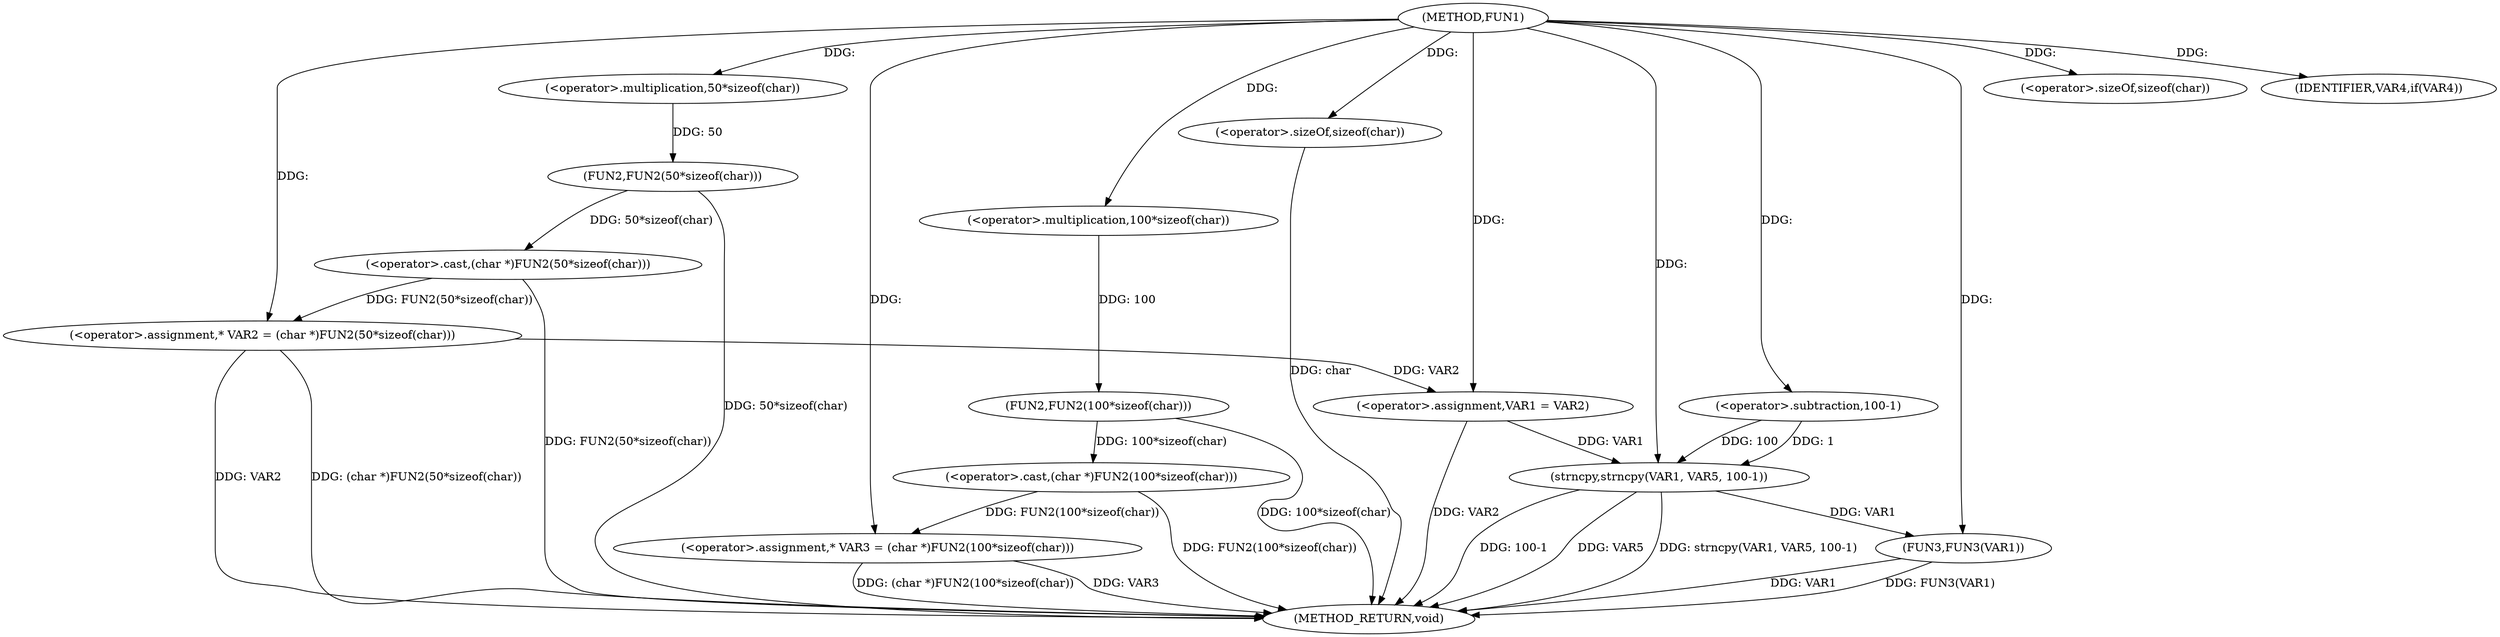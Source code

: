 digraph FUN1 {  
"1000100" [label = "(METHOD,FUN1)" ]
"1000139" [label = "(METHOD_RETURN,void)" ]
"1000104" [label = "(<operator>.assignment,* VAR2 = (char *)FUN2(50*sizeof(char)))" ]
"1000106" [label = "(<operator>.cast,(char *)FUN2(50*sizeof(char)))" ]
"1000108" [label = "(FUN2,FUN2(50*sizeof(char)))" ]
"1000109" [label = "(<operator>.multiplication,50*sizeof(char))" ]
"1000111" [label = "(<operator>.sizeOf,sizeof(char))" ]
"1000114" [label = "(<operator>.assignment,* VAR3 = (char *)FUN2(100*sizeof(char)))" ]
"1000116" [label = "(<operator>.cast,(char *)FUN2(100*sizeof(char)))" ]
"1000118" [label = "(FUN2,FUN2(100*sizeof(char)))" ]
"1000119" [label = "(<operator>.multiplication,100*sizeof(char))" ]
"1000121" [label = "(<operator>.sizeOf,sizeof(char))" ]
"1000124" [label = "(IDENTIFIER,VAR4,if(VAR4))" ]
"1000126" [label = "(<operator>.assignment,VAR1 = VAR2)" ]
"1000131" [label = "(strncpy,strncpy(VAR1, VAR5, 100-1))" ]
"1000134" [label = "(<operator>.subtraction,100-1)" ]
"1000137" [label = "(FUN3,FUN3(VAR1))" ]
  "1000106" -> "1000139"  [ label = "DDG: FUN2(50*sizeof(char))"] 
  "1000104" -> "1000139"  [ label = "DDG: VAR2"] 
  "1000131" -> "1000139"  [ label = "DDG: 100-1"] 
  "1000116" -> "1000139"  [ label = "DDG: FUN2(100*sizeof(char))"] 
  "1000131" -> "1000139"  [ label = "DDG: VAR5"] 
  "1000121" -> "1000139"  [ label = "DDG: char"] 
  "1000118" -> "1000139"  [ label = "DDG: 100*sizeof(char)"] 
  "1000114" -> "1000139"  [ label = "DDG: (char *)FUN2(100*sizeof(char))"] 
  "1000131" -> "1000139"  [ label = "DDG: strncpy(VAR1, VAR5, 100-1)"] 
  "1000114" -> "1000139"  [ label = "DDG: VAR3"] 
  "1000126" -> "1000139"  [ label = "DDG: VAR2"] 
  "1000137" -> "1000139"  [ label = "DDG: VAR1"] 
  "1000137" -> "1000139"  [ label = "DDG: FUN3(VAR1)"] 
  "1000104" -> "1000139"  [ label = "DDG: (char *)FUN2(50*sizeof(char))"] 
  "1000108" -> "1000139"  [ label = "DDG: 50*sizeof(char)"] 
  "1000106" -> "1000104"  [ label = "DDG: FUN2(50*sizeof(char))"] 
  "1000100" -> "1000104"  [ label = "DDG: "] 
  "1000108" -> "1000106"  [ label = "DDG: 50*sizeof(char)"] 
  "1000109" -> "1000108"  [ label = "DDG: 50"] 
  "1000100" -> "1000109"  [ label = "DDG: "] 
  "1000100" -> "1000111"  [ label = "DDG: "] 
  "1000116" -> "1000114"  [ label = "DDG: FUN2(100*sizeof(char))"] 
  "1000100" -> "1000114"  [ label = "DDG: "] 
  "1000118" -> "1000116"  [ label = "DDG: 100*sizeof(char)"] 
  "1000119" -> "1000118"  [ label = "DDG: 100"] 
  "1000100" -> "1000119"  [ label = "DDG: "] 
  "1000100" -> "1000121"  [ label = "DDG: "] 
  "1000100" -> "1000124"  [ label = "DDG: "] 
  "1000104" -> "1000126"  [ label = "DDG: VAR2"] 
  "1000100" -> "1000126"  [ label = "DDG: "] 
  "1000126" -> "1000131"  [ label = "DDG: VAR1"] 
  "1000100" -> "1000131"  [ label = "DDG: "] 
  "1000134" -> "1000131"  [ label = "DDG: 100"] 
  "1000134" -> "1000131"  [ label = "DDG: 1"] 
  "1000100" -> "1000134"  [ label = "DDG: "] 
  "1000131" -> "1000137"  [ label = "DDG: VAR1"] 
  "1000100" -> "1000137"  [ label = "DDG: "] 
}
